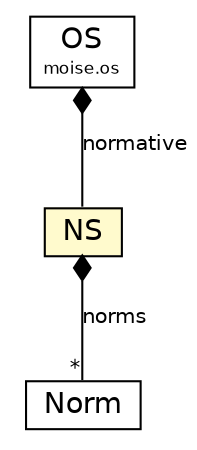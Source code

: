 #!/usr/local/bin/dot
#
# Class diagram 
# Generated by UMLGraph version R5_6_6-1-g9240c4 (http://www.umlgraph.org/)
#

digraph G {
	edge [fontname="Helvetica",fontsize=10,labelfontname="Helvetica",labelfontsize=10];
	node [fontname="Helvetica",fontsize=10,shape=plaintext];
	nodesep=0.25;
	ranksep=0.5;
	// moise.os.OS
	c6916 [label=<<table title="moise.os.OS" border="0" cellborder="1" cellspacing="0" cellpadding="2" port="p" href="../OS.html">
		<tr><td><table border="0" cellspacing="0" cellpadding="1">
<tr><td align="center" balign="center"> OS </td></tr>
<tr><td align="center" balign="center"><font point-size="8.0"> moise.os </font></td></tr>
		</table></td></tr>
		</table>>, URL="../OS.html", fontname="Helvetica", fontcolor="black", fontsize=14.0];
	// moise.os.ns.Norm
	c6927 [label=<<table title="moise.os.ns.Norm" border="0" cellborder="1" cellspacing="0" cellpadding="2" port="p" href="./Norm.html">
		<tr><td><table border="0" cellspacing="0" cellpadding="1">
<tr><td align="center" balign="center"> Norm </td></tr>
		</table></td></tr>
		</table>>, URL="./Norm.html", fontname="Helvetica", fontcolor="black", fontsize=14.0];
	// moise.os.ns.NS
	c6928 [label=<<table title="moise.os.ns.NS" border="0" cellborder="1" cellspacing="0" cellpadding="2" port="p" bgcolor="lemonChiffon" href="./NS.html">
		<tr><td><table border="0" cellspacing="0" cellpadding="1">
<tr><td align="center" balign="center"> NS </td></tr>
		</table></td></tr>
		</table>>, URL="./NS.html", fontname="Helvetica", fontcolor="black", fontsize=14.0];
	// moise.os.OS COMPOSED moise.os.ns.NS
	c6916:p -> c6928:p [taillabel="", label="normative", headlabel="", fontname="Helvetica", fontcolor="black", fontsize=10.0, color="black", arrowhead=none, arrowtail=diamond, dir=both];
	// moise.os.ns.NS COMPOSED moise.os.ns.Norm
	c6928:p -> c6927:p [taillabel="", label="norms", headlabel="*", fontname="Helvetica", fontcolor="black", fontsize=10.0, color="black", arrowhead=none, arrowtail=diamond, dir=both];
}

